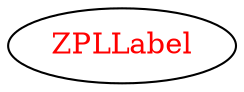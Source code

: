 digraph dependencyGraph {
 concentrate=true;
 ranksep="2.0";
 rankdir="LR"; 
 splines="ortho";
"ZPLLabel" [fontcolor="red"];
}